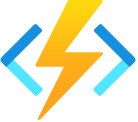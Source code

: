 <mxfile>
    <diagram id="6diUj1kR8UokNXxpQLRH" name="Page-1">
        <mxGraphModel dx="1023" dy="1150" grid="1" gridSize="10" guides="1" tooltips="1" connect="1" arrows="1" fold="1" page="1" pageScale="1" pageWidth="850" pageHeight="1100" math="0" shadow="0">
            <root>
                <mxCell id="0"/>
                <mxCell id="1" parent="0"/>
                <mxCell id="2" value="" style="aspect=fixed;html=1;points=[];align=center;image;fontSize=12;image=img/lib/azure2/compute/Function_Apps.svg;" vertex="1" parent="1">
                    <mxGeometry x="150" y="190" width="68" height="60" as="geometry"/>
                </mxCell>
            </root>
        </mxGraphModel>
    </diagram>
    <diagram id="yuhCcb9svMsaKUljCT7x" name="Page-2">
        <mxGraphModel dx="1715" dy="1150" grid="1" gridSize="10" guides="1" tooltips="1" connect="1" arrows="1" fold="1" page="1" pageScale="1" pageWidth="850" pageHeight="1100" math="0" shadow="0">
            <root>
                <mxCell id="n1nUKPoiB5-CKoMNi4dr-0"/>
                <mxCell id="n1nUKPoiB5-CKoMNi4dr-1" parent="n1nUKPoiB5-CKoMNi4dr-0"/>
            </root>
        </mxGraphModel>
    </diagram>
</mxfile>
